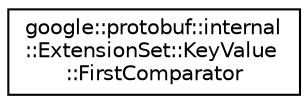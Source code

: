 digraph "类继承关系图"
{
 // LATEX_PDF_SIZE
  edge [fontname="Helvetica",fontsize="10",labelfontname="Helvetica",labelfontsize="10"];
  node [fontname="Helvetica",fontsize="10",shape=record];
  rankdir="LR";
  Node0 [label="google::protobuf::internal\l::ExtensionSet::KeyValue\l::FirstComparator",height=0.2,width=0.4,color="black", fillcolor="white", style="filled",URL="$structgoogle_1_1protobuf_1_1internal_1_1ExtensionSet_1_1KeyValue_1_1FirstComparator.html",tooltip=" "];
}
